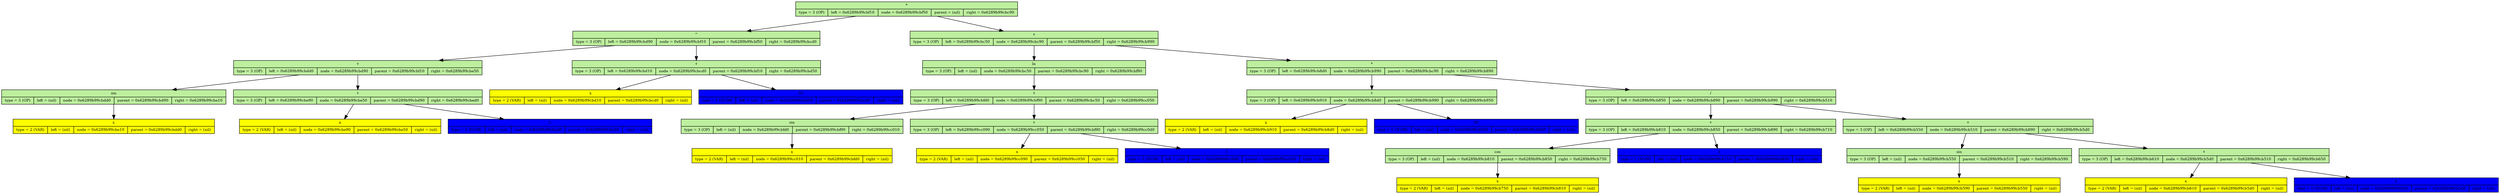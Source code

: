 digraph
{
	node[fontsize=9]

	node_0x6289b99cbf50 [shape=record, label = "{*| {type = 3 (OP) | left = 0x6289b99cbf10 | node = 0x6289b99cbf50 | parent = (nil) | right = 0x6289b99cbc90}}" style="filled",fillcolor="#BDEF9E"]

	node_0x6289b99cbf10 [shape=record, label = "{^| {type = 3 (OP) | left = 0x6289b99cbd90 | node = 0x6289b99cbf10 | parent = 0x6289b99cbf50 | right = 0x6289b99cbcd0}}" style="filled",fillcolor="#BDEF9E"]

	edge[color="black",fontsize=12]
	node_0x6289b99cbf50 -> node_0x6289b99cbf10

	node_0x6289b99cbd90 [shape=record, label = "{+| {type = 3 (OP) | left = 0x6289b99cbdd0 | node = 0x6289b99cbd90 | parent = 0x6289b99cbf10 | right = 0x6289b99cbe50}}" style="filled",fillcolor="#BDEF9E"]

	edge[color="black",fontsize=12]
	node_0x6289b99cbf10 -> node_0x6289b99cbd90

	node_0x6289b99cbdd0 [shape=record, label = "{sin| {type = 3 (OP) | left = (nil) | node = 0x6289b99cbdd0 | parent = 0x6289b99cbd90 | right = 0x6289b99cbe10}}" style="filled",fillcolor="#BDEF9E"]

	edge[color="black",fontsize=12]
	node_0x6289b99cbd90 -> node_0x6289b99cbdd0

	node_0x6289b99cbe10 [shape=record, label = "{x| {type = 2 (VAR) | left = (nil) | node = 0x6289b99cbe10 | parent = 0x6289b99cbdd0 | right = (nil)}}" style="filled",fillcolor="yellow"]

	edge[color="black",fontsize=12]
	node_0x6289b99cbdd0 -> node_0x6289b99cbe10

	node_0x6289b99cbe50 [shape=record, label = "{+| {type = 3 (OP) | left = 0x6289b99cbe90 | node = 0x6289b99cbe50 | parent = 0x6289b99cbd90 | right = 0x6289b99cbed0}}" style="filled",fillcolor="#BDEF9E"]

	edge[color="black",fontsize=12]
	node_0x6289b99cbd90 -> node_0x6289b99cbe50

	node_0x6289b99cbe90 [shape=record, label = "{x| {type = 2 (VAR) | left = (nil) | node = 0x6289b99cbe90 | parent = 0x6289b99cbe50 | right = (nil)}}" style="filled",fillcolor="yellow"]

	edge[color="black",fontsize=12]
	node_0x6289b99cbe50 -> node_0x6289b99cbe90

	node_0x6289b99cbed0 [shape=record, label = "{1| {type = 1 (NUM) | left = (nil) | node = 0x6289b99cbed0 | parent = 0x6289b99cbe50 | right = (nil)}}" style="filled",fillcolor="blue"]

	edge[color="black",fontsize=12]
	node_0x6289b99cbe50 -> node_0x6289b99cbed0

	node_0x6289b99cbcd0 [shape=record, label = "{+| {type = 3 (OP) | left = 0x6289b99cbd10 | node = 0x6289b99cbcd0 | parent = 0x6289b99cbf10 | right = 0x6289b99cbd50}}" style="filled",fillcolor="#BDEF9E"]

	edge[color="black",fontsize=12]
	node_0x6289b99cbf10 -> node_0x6289b99cbcd0

	node_0x6289b99cbd10 [shape=record, label = "{x| {type = 2 (VAR) | left = (nil) | node = 0x6289b99cbd10 | parent = 0x6289b99cbcd0 | right = (nil)}}" style="filled",fillcolor="yellow"]

	edge[color="black",fontsize=12]
	node_0x6289b99cbcd0 -> node_0x6289b99cbd10

	node_0x6289b99cbd50 [shape=record, label = "{50| {type = 1 (NUM) | left = (nil) | node = 0x6289b99cbd50 | parent = 0x6289b99cbcd0 | right = (nil)}}" style="filled",fillcolor="blue"]

	edge[color="black",fontsize=12]
	node_0x6289b99cbcd0 -> node_0x6289b99cbd50

	node_0x6289b99cbc90 [shape=record, label = "{+| {type = 3 (OP) | left = 0x6289b99cbc50 | node = 0x6289b99cbc90 | parent = 0x6289b99cbf50 | right = 0x6289b99cb990}}" style="filled",fillcolor="#BDEF9E"]

	edge[color="black",fontsize=12]
	node_0x6289b99cbf50 -> node_0x6289b99cbc90

	node_0x6289b99cbc50 [shape=record, label = "{ln| {type = 3 (OP) | left = (nil) | node = 0x6289b99cbc50 | parent = 0x6289b99cbc90 | right = 0x6289b99cbf90}}" style="filled",fillcolor="#BDEF9E"]

	edge[color="black",fontsize=12]
	node_0x6289b99cbc90 -> node_0x6289b99cbc50

	node_0x6289b99cbf90 [shape=record, label = "{+| {type = 3 (OP) | left = 0x6289b99cbfd0 | node = 0x6289b99cbf90 | parent = 0x6289b99cbc50 | right = 0x6289b99cc050}}" style="filled",fillcolor="#BDEF9E"]

	edge[color="black",fontsize=12]
	node_0x6289b99cbc50 -> node_0x6289b99cbf90

	node_0x6289b99cbfd0 [shape=record, label = "{sin| {type = 3 (OP) | left = (nil) | node = 0x6289b99cbfd0 | parent = 0x6289b99cbf90 | right = 0x6289b99cc010}}" style="filled",fillcolor="#BDEF9E"]

	edge[color="black",fontsize=12]
	node_0x6289b99cbf90 -> node_0x6289b99cbfd0

	node_0x6289b99cc010 [shape=record, label = "{x| {type = 2 (VAR) | left = (nil) | node = 0x6289b99cc010 | parent = 0x6289b99cbfd0 | right = (nil)}}" style="filled",fillcolor="yellow"]

	edge[color="black",fontsize=12]
	node_0x6289b99cbfd0 -> node_0x6289b99cc010

	node_0x6289b99cc050 [shape=record, label = "{+| {type = 3 (OP) | left = 0x6289b99cc090 | node = 0x6289b99cc050 | parent = 0x6289b99cbf90 | right = 0x6289b99cc0d0}}" style="filled",fillcolor="#BDEF9E"]

	edge[color="black",fontsize=12]
	node_0x6289b99cbf90 -> node_0x6289b99cc050

	node_0x6289b99cc090 [shape=record, label = "{x| {type = 2 (VAR) | left = (nil) | node = 0x6289b99cc090 | parent = 0x6289b99cc050 | right = (nil)}}" style="filled",fillcolor="yellow"]

	edge[color="black",fontsize=12]
	node_0x6289b99cc050 -> node_0x6289b99cc090

	node_0x6289b99cc0d0 [shape=record, label = "{1| {type = 1 (NUM) | left = (nil) | node = 0x6289b99cc0d0 | parent = 0x6289b99cc050 | right = (nil)}}" style="filled",fillcolor="blue"]

	edge[color="black",fontsize=12]
	node_0x6289b99cc050 -> node_0x6289b99cc0d0

	node_0x6289b99cb990 [shape=record, label = "{*| {type = 3 (OP) | left = 0x6289b99cb8d0 | node = 0x6289b99cb990 | parent = 0x6289b99cbc90 | right = 0x6289b99cb890}}" style="filled",fillcolor="#BDEF9E"]

	edge[color="black",fontsize=12]
	node_0x6289b99cbc90 -> node_0x6289b99cb990

	node_0x6289b99cb8d0 [shape=record, label = "{+| {type = 3 (OP) | left = 0x6289b99cb910 | node = 0x6289b99cb8d0 | parent = 0x6289b99cb990 | right = 0x6289b99cb950}}" style="filled",fillcolor="#BDEF9E"]

	edge[color="black",fontsize=12]
	node_0x6289b99cb990 -> node_0x6289b99cb8d0

	node_0x6289b99cb910 [shape=record, label = "{x| {type = 2 (VAR) | left = (nil) | node = 0x6289b99cb910 | parent = 0x6289b99cb8d0 | right = (nil)}}" style="filled",fillcolor="yellow"]

	edge[color="black",fontsize=12]
	node_0x6289b99cb8d0 -> node_0x6289b99cb910

	node_0x6289b99cb950 [shape=record, label = "{50| {type = 1 (NUM) | left = (nil) | node = 0x6289b99cb950 | parent = 0x6289b99cb8d0 | right = (nil)}}" style="filled",fillcolor="blue"]

	edge[color="black",fontsize=12]
	node_0x6289b99cb8d0 -> node_0x6289b99cb950

	node_0x6289b99cb890 [shape=record, label = "{/| {type = 3 (OP) | left = 0x6289b99cb850 | node = 0x6289b99cb890 | parent = 0x6289b99cb990 | right = 0x6289b99cb510}}" style="filled",fillcolor="#BDEF9E"]

	edge[color="black",fontsize=12]
	node_0x6289b99cb990 -> node_0x6289b99cb890

	node_0x6289b99cb850 [shape=record, label = "{+| {type = 3 (OP) | left = 0x6289b99cb810 | node = 0x6289b99cb850 | parent = 0x6289b99cb890 | right = 0x6289b99cb710}}" style="filled",fillcolor="#BDEF9E"]

	edge[color="black",fontsize=12]
	node_0x6289b99cb890 -> node_0x6289b99cb850

	node_0x6289b99cb810 [shape=record, label = "{cos| {type = 3 (OP) | left = (nil) | node = 0x6289b99cb810 | parent = 0x6289b99cb850 | right = 0x6289b99cb750}}" style="filled",fillcolor="#BDEF9E"]

	edge[color="black",fontsize=12]
	node_0x6289b99cb850 -> node_0x6289b99cb810

	node_0x6289b99cb750 [shape=record, label = "{x| {type = 2 (VAR) | left = (nil) | node = 0x6289b99cb750 | parent = 0x6289b99cb810 | right = (nil)}}" style="filled",fillcolor="yellow"]

	edge[color="black",fontsize=12]
	node_0x6289b99cb810 -> node_0x6289b99cb750

	node_0x6289b99cb710 [shape=record, label = "{1| {type = 1 (NUM) | left = (nil) | node = 0x6289b99cb710 | parent = 0x6289b99cb850 | right = (nil)}}" style="filled",fillcolor="blue"]

	edge[color="black",fontsize=12]
	node_0x6289b99cb850 -> node_0x6289b99cb710

	node_0x6289b99cb510 [shape=record, label = "{+| {type = 3 (OP) | left = 0x6289b99cb550 | node = 0x6289b99cb510 | parent = 0x6289b99cb890 | right = 0x6289b99cb5d0}}" style="filled",fillcolor="#BDEF9E"]

	edge[color="black",fontsize=12]
	node_0x6289b99cb890 -> node_0x6289b99cb510

	node_0x6289b99cb550 [shape=record, label = "{sin| {type = 3 (OP) | left = (nil) | node = 0x6289b99cb550 | parent = 0x6289b99cb510 | right = 0x6289b99cb590}}" style="filled",fillcolor="#BDEF9E"]

	edge[color="black",fontsize=12]
	node_0x6289b99cb510 -> node_0x6289b99cb550

	node_0x6289b99cb590 [shape=record, label = "{x| {type = 2 (VAR) | left = (nil) | node = 0x6289b99cb590 | parent = 0x6289b99cb550 | right = (nil)}}" style="filled",fillcolor="yellow"]

	edge[color="black",fontsize=12]
	node_0x6289b99cb550 -> node_0x6289b99cb590

	node_0x6289b99cb5d0 [shape=record, label = "{+| {type = 3 (OP) | left = 0x6289b99cb610 | node = 0x6289b99cb5d0 | parent = 0x6289b99cb510 | right = 0x6289b99cb650}}" style="filled",fillcolor="#BDEF9E"]

	edge[color="black",fontsize=12]
	node_0x6289b99cb510 -> node_0x6289b99cb5d0

	node_0x6289b99cb610 [shape=record, label = "{x| {type = 2 (VAR) | left = (nil) | node = 0x6289b99cb610 | parent = 0x6289b99cb5d0 | right = (nil)}}" style="filled",fillcolor="yellow"]

	edge[color="black",fontsize=12]
	node_0x6289b99cb5d0 -> node_0x6289b99cb610

	node_0x6289b99cb650 [shape=record, label = "{1| {type = 1 (NUM) | left = (nil) | node = 0x6289b99cb650 | parent = 0x6289b99cb5d0 | right = (nil)}}" style="filled",fillcolor="blue"]

	edge[color="black",fontsize=12]
	node_0x6289b99cb5d0 -> node_0x6289b99cb650

	}